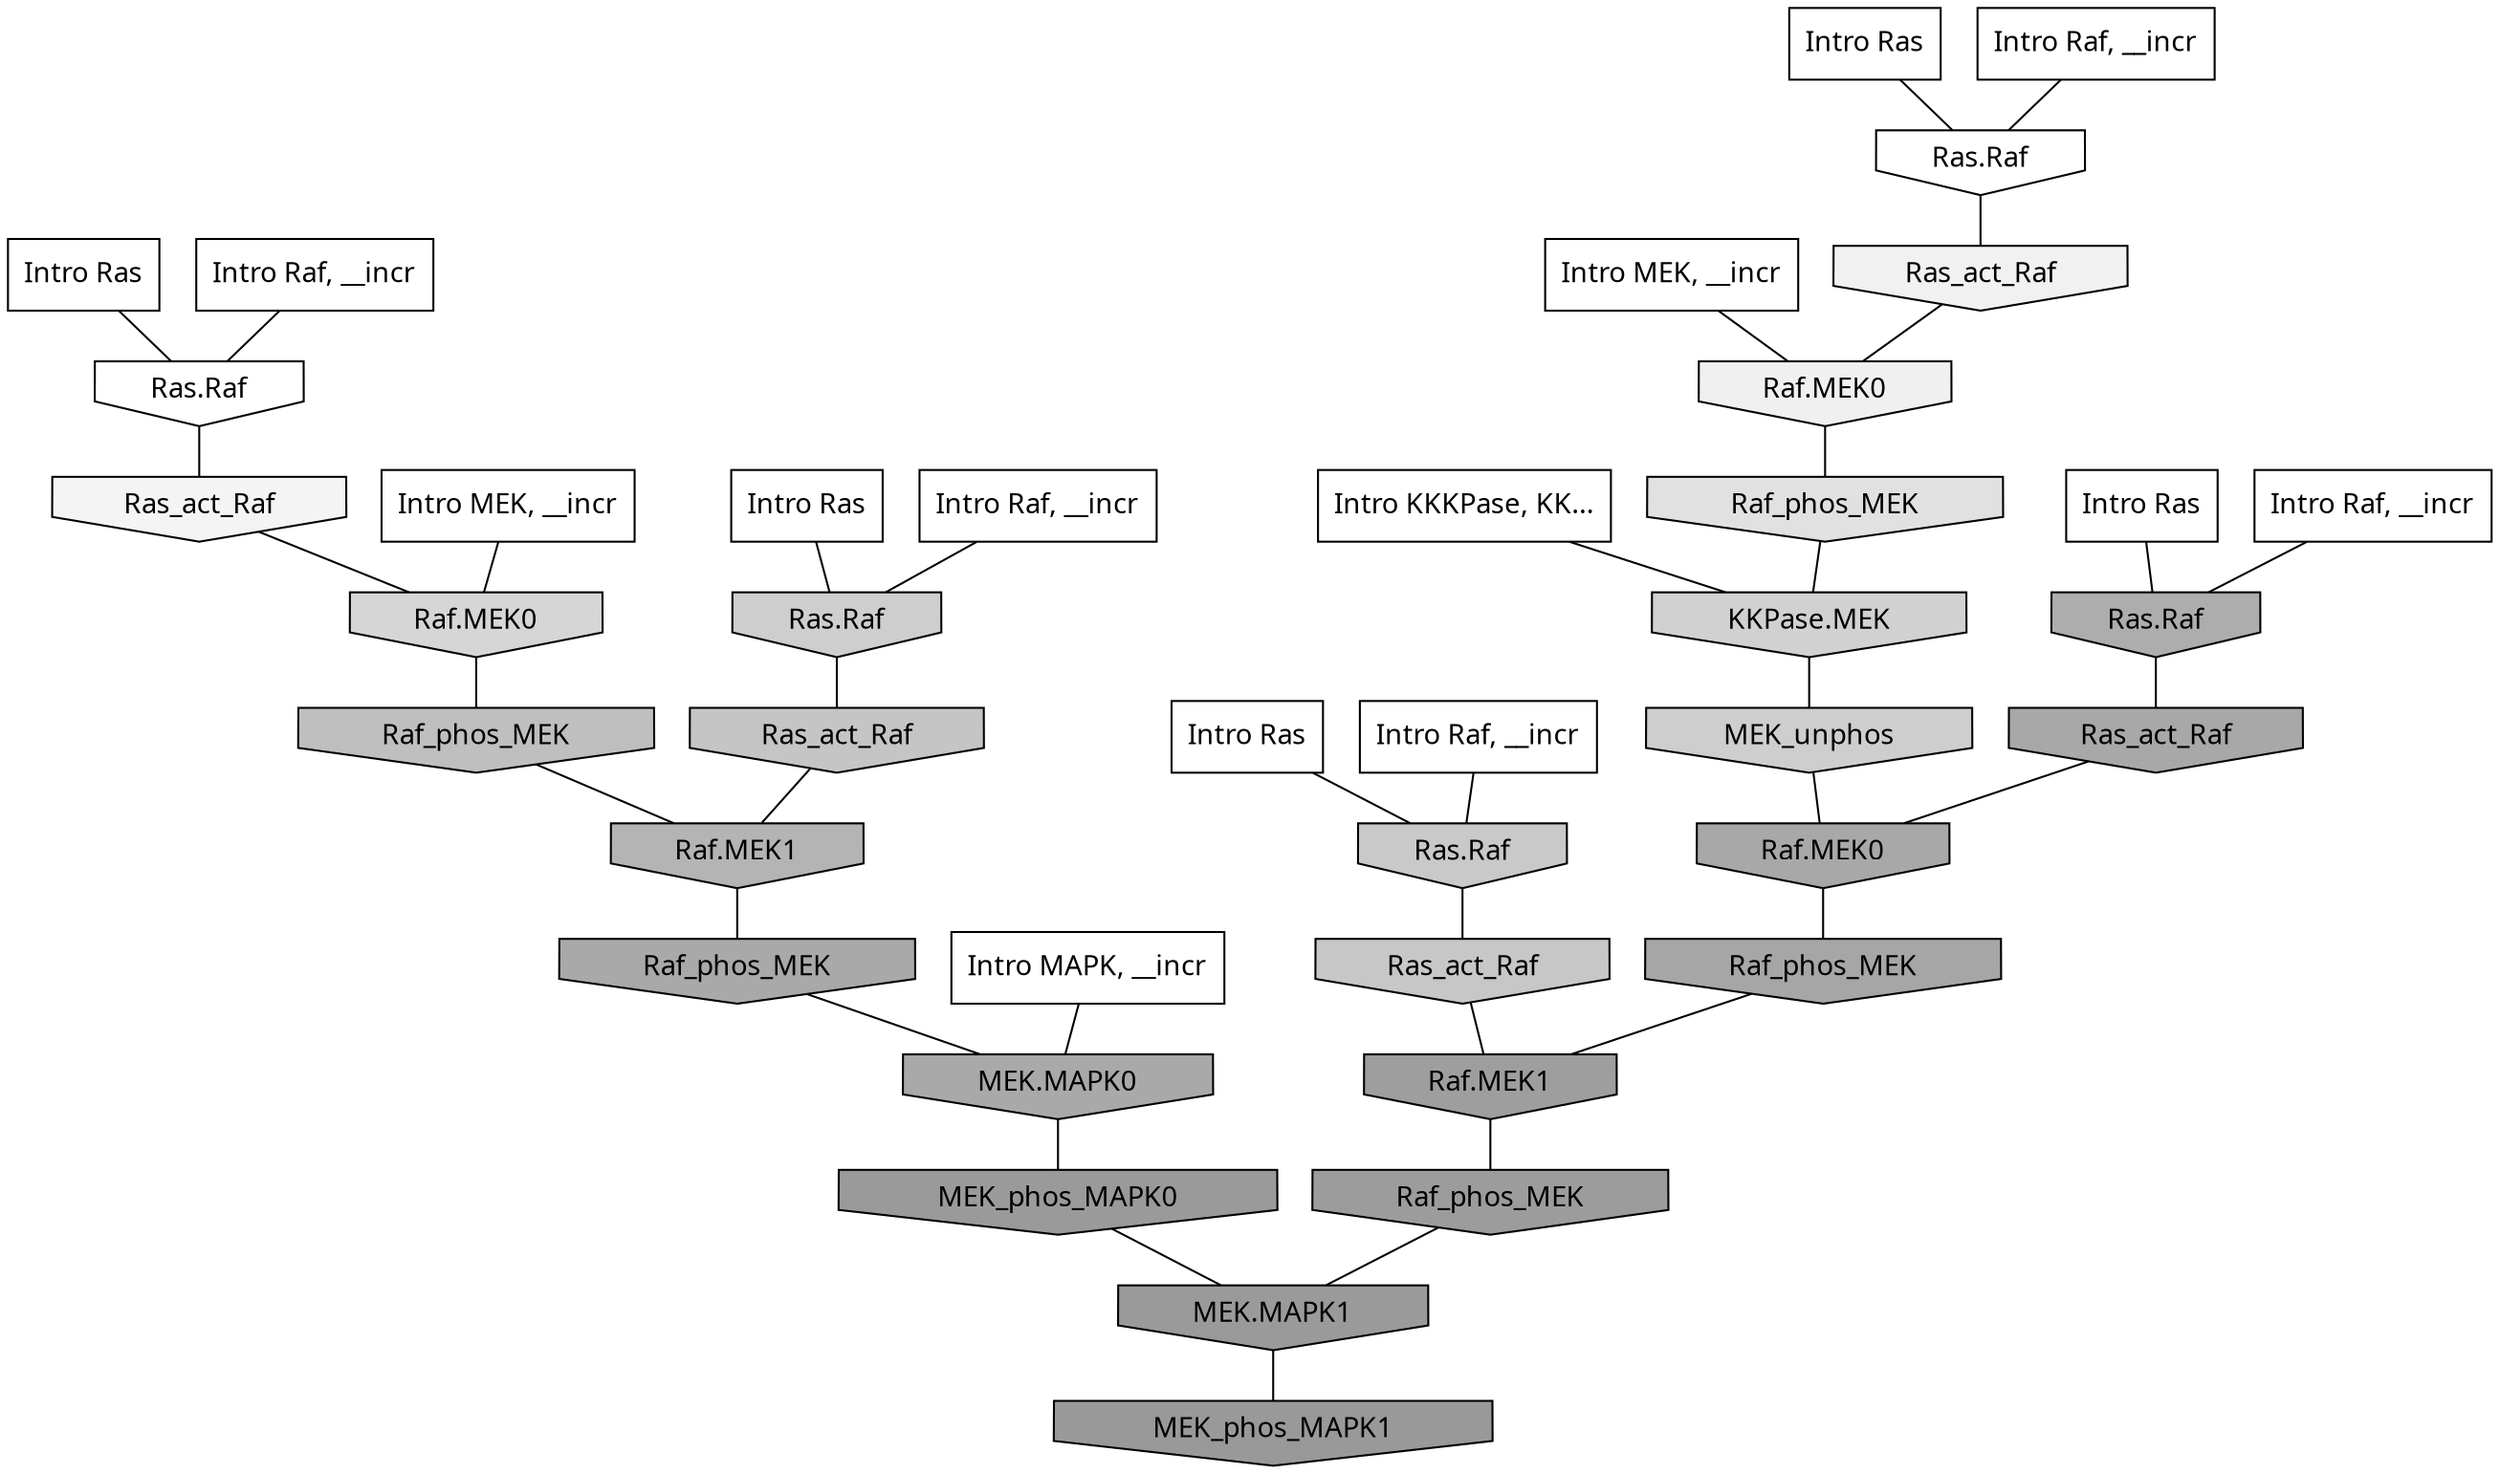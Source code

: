 digraph G{
  rankdir="TB";
  ranksep=0.30;
  node [fontname="CMU Serif"];
  edge [fontname="CMU Serif"];
  
  7 [label="Intro Ras", shape=rectangle, style=filled, fillcolor="0.000 0.000 1.000"]
  
  20 [label="Intro Ras", shape=rectangle, style=filled, fillcolor="0.000 0.000 1.000"]
  
  27 [label="Intro Ras", shape=rectangle, style=filled, fillcolor="0.000 0.000 1.000"]
  
  48 [label="Intro Ras", shape=rectangle, style=filled, fillcolor="0.000 0.000 1.000"]
  
  90 [label="Intro Ras", shape=rectangle, style=filled, fillcolor="0.000 0.000 1.000"]
  
  162 [label="Intro Raf, __incr", shape=rectangle, style=filled, fillcolor="0.000 0.000 1.000"]
  
  486 [label="Intro Raf, __incr", shape=rectangle, style=filled, fillcolor="0.000 0.000 1.000"]
  
  650 [label="Intro Raf, __incr", shape=rectangle, style=filled, fillcolor="0.000 0.000 1.000"]
  
  680 [label="Intro Raf, __incr", shape=rectangle, style=filled, fillcolor="0.000 0.000 1.000"]
  
  997 [label="Intro Raf, __incr", shape=rectangle, style=filled, fillcolor="0.000 0.000 1.000"]
  
  1167 [label="Intro MEK, __incr", shape=rectangle, style=filled, fillcolor="0.000 0.000 1.000"]
  
  1876 [label="Intro MEK, __incr", shape=rectangle, style=filled, fillcolor="0.000 0.000 1.000"]
  
  2141 [label="Intro MAPK, __incr", shape=rectangle, style=filled, fillcolor="0.000 0.000 1.000"]
  
  3185 [label="Intro KKKPase, KK...", shape=rectangle, style=filled, fillcolor="0.000 0.000 1.000"]
  
  3213 [label="Ras.Raf", shape=invhouse, style=filled, fillcolor="0.000 0.000 1.000"]
  
  3263 [label="Ras.Raf", shape=invhouse, style=filled, fillcolor="0.000 0.000 1.000"]
  
  3613 [label="Ras_act_Raf", shape=invhouse, style=filled, fillcolor="0.000 0.000 0.955"]
  
  3715 [label="Ras_act_Raf", shape=invhouse, style=filled, fillcolor="0.000 0.000 0.944"]
  
  3799 [label="Raf.MEK0", shape=invhouse, style=filled, fillcolor="0.000 0.000 0.938"]
  
  4674 [label="Raf_phos_MEK", shape=invhouse, style=filled, fillcolor="0.000 0.000 0.879"]
  
  5347 [label="Raf.MEK0", shape=invhouse, style=filled, fillcolor="0.000 0.000 0.839"]
  
  5683 [label="KKPase.MEK", shape=invhouse, style=filled, fillcolor="0.000 0.000 0.818"]
  
  5898 [label="Ras.Raf", shape=invhouse, style=filled, fillcolor="0.000 0.000 0.808"]
  
  5968 [label="MEK_unphos", shape=invhouse, style=filled, fillcolor="0.000 0.000 0.805"]
  
  6257 [label="Ras.Raf", shape=invhouse, style=filled, fillcolor="0.000 0.000 0.789"]
  
  6459 [label="Ras_act_Raf", shape=invhouse, style=filled, fillcolor="0.000 0.000 0.780"]
  
  6729 [label="Ras_act_Raf", shape=invhouse, style=filled, fillcolor="0.000 0.000 0.770"]
  
  7299 [label="Raf_phos_MEK", shape=invhouse, style=filled, fillcolor="0.000 0.000 0.750"]
  
  8706 [label="Raf.MEK1", shape=invhouse, style=filled, fillcolor="0.000 0.000 0.707"]
  
  9975 [label="Ras.Raf", shape=invhouse, style=filled, fillcolor="0.000 0.000 0.676"]
  
  10553 [label="Raf_phos_MEK", shape=invhouse, style=filled, fillcolor="0.000 0.000 0.663"]
  
  10555 [label="MEK.MAPK0", shape=invhouse, style=filled, fillcolor="0.000 0.000 0.663"]
  
  10724 [label="Ras_act_Raf", shape=invhouse, style=filled, fillcolor="0.000 0.000 0.659"]
  
  10752 [label="Raf.MEK0", shape=invhouse, style=filled, fillcolor="0.000 0.000 0.658"]
  
  11224 [label="Raf_phos_MEK", shape=invhouse, style=filled, fillcolor="0.000 0.000 0.650"]
  
  13054 [label="Raf.MEK1", shape=invhouse, style=filled, fillcolor="0.000 0.000 0.618"]
  
  13279 [label="Raf_phos_MEK", shape=invhouse, style=filled, fillcolor="0.000 0.000 0.613"]
  
  14009 [label="MEK_phos_MAPK0", shape=invhouse, style=filled, fillcolor="0.000 0.000 0.603"]
  
  14073 [label="MEK.MAPK1", shape=invhouse, style=filled, fillcolor="0.000 0.000 0.602"]
  
  14249 [label="MEK_phos_MAPK1", shape=invhouse, style=filled, fillcolor="0.000 0.000 0.600"]
  
  
  14073 -> 14249 [dir=none, color="0.000 0.000 0.000"] 
  14009 -> 14073 [dir=none, color="0.000 0.000 0.000"] 
  13279 -> 14073 [dir=none, color="0.000 0.000 0.000"] 
  13054 -> 13279 [dir=none, color="0.000 0.000 0.000"] 
  11224 -> 13054 [dir=none, color="0.000 0.000 0.000"] 
  10752 -> 11224 [dir=none, color="0.000 0.000 0.000"] 
  10724 -> 10752 [dir=none, color="0.000 0.000 0.000"] 
  10555 -> 14009 [dir=none, color="0.000 0.000 0.000"] 
  10553 -> 10555 [dir=none, color="0.000 0.000 0.000"] 
  9975 -> 10724 [dir=none, color="0.000 0.000 0.000"] 
  8706 -> 10553 [dir=none, color="0.000 0.000 0.000"] 
  7299 -> 8706 [dir=none, color="0.000 0.000 0.000"] 
  6729 -> 8706 [dir=none, color="0.000 0.000 0.000"] 
  6459 -> 13054 [dir=none, color="0.000 0.000 0.000"] 
  6257 -> 6459 [dir=none, color="0.000 0.000 0.000"] 
  5968 -> 10752 [dir=none, color="0.000 0.000 0.000"] 
  5898 -> 6729 [dir=none, color="0.000 0.000 0.000"] 
  5683 -> 5968 [dir=none, color="0.000 0.000 0.000"] 
  5347 -> 7299 [dir=none, color="0.000 0.000 0.000"] 
  4674 -> 5683 [dir=none, color="0.000 0.000 0.000"] 
  3799 -> 4674 [dir=none, color="0.000 0.000 0.000"] 
  3715 -> 3799 [dir=none, color="0.000 0.000 0.000"] 
  3613 -> 5347 [dir=none, color="0.000 0.000 0.000"] 
  3263 -> 3715 [dir=none, color="0.000 0.000 0.000"] 
  3213 -> 3613 [dir=none, color="0.000 0.000 0.000"] 
  3185 -> 5683 [dir=none, color="0.000 0.000 0.000"] 
  2141 -> 10555 [dir=none, color="0.000 0.000 0.000"] 
  1876 -> 5347 [dir=none, color="0.000 0.000 0.000"] 
  1167 -> 3799 [dir=none, color="0.000 0.000 0.000"] 
  997 -> 9975 [dir=none, color="0.000 0.000 0.000"] 
  680 -> 3213 [dir=none, color="0.000 0.000 0.000"] 
  650 -> 5898 [dir=none, color="0.000 0.000 0.000"] 
  486 -> 3263 [dir=none, color="0.000 0.000 0.000"] 
  162 -> 6257 [dir=none, color="0.000 0.000 0.000"] 
  90 -> 6257 [dir=none, color="0.000 0.000 0.000"] 
  48 -> 5898 [dir=none, color="0.000 0.000 0.000"] 
  27 -> 3263 [dir=none, color="0.000 0.000 0.000"] 
  20 -> 9975 [dir=none, color="0.000 0.000 0.000"] 
  7 -> 3213 [dir=none, color="0.000 0.000 0.000"] 
  
  }
